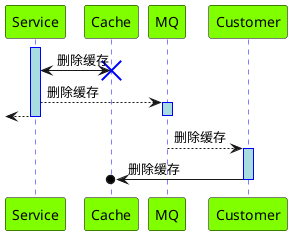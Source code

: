 @startuml
!pragma teoz true

'skinparam backgroundColor #EEEBDC
'skinparam handwritten true

skinparam sequence {
	LifeLineBorderColor blue
	LifeLineBackgroundColor #A9DCDF

	ParticipantBorderColor #000
	ParticipantBackgroundColor #80ff00
}
activate Service
Service <-> Cache !! : 删除缓存
Service --> MQ ++ : 删除缓存
deactivate MQ
[<-- Service
deactivate Service

MQ --> Customer ++ : 删除缓存
Customer ->o Cache : 删除缓存
deactivate Customer

deactivate Service

@enduml